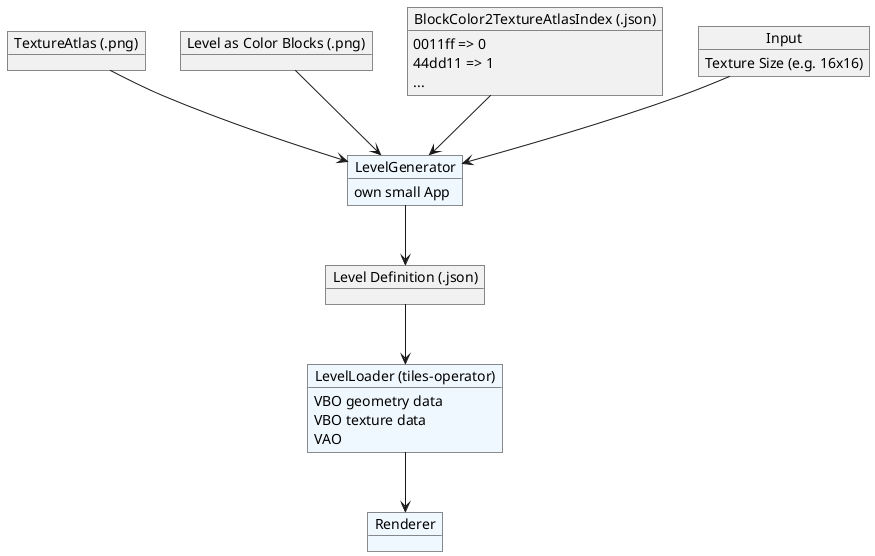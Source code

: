 @startuml
'https://plantuml.com/object-diagram
allow_mixing

object "TextureAtlas (.png)" as TextureAtlas {
}

object "Level as Color Blocks (.png)" as Level {
}

object "BlockColor2TextureAtlasIndex (.json)" as Block2Texture {
  0011ff => 0
  44dd11 => 1
  ...
}

object Input {
  Texture Size (e.g. 16x16)
}

object "LevelGenerator" as LevelGenerator #aliceblue {
  own small App
}

object "Level Definition (.json)" as LevelDefinition {
}

object "LevelLoader (tiles-operator)" as LevelLoader #aliceblue {
    VBO geometry data
    VBO texture data
    VAO
}

object "Renderer" as Renderer #aliceblue {
}

TextureAtlas -down-> LevelGenerator
Level -down-> LevelGenerator
Block2Texture -down-> LevelGenerator
Input -down-> LevelGenerator
LevelGenerator -down-> LevelDefinition
LevelDefinition -down-> LevelLoader
LevelLoader -down-> Renderer



@enduml
